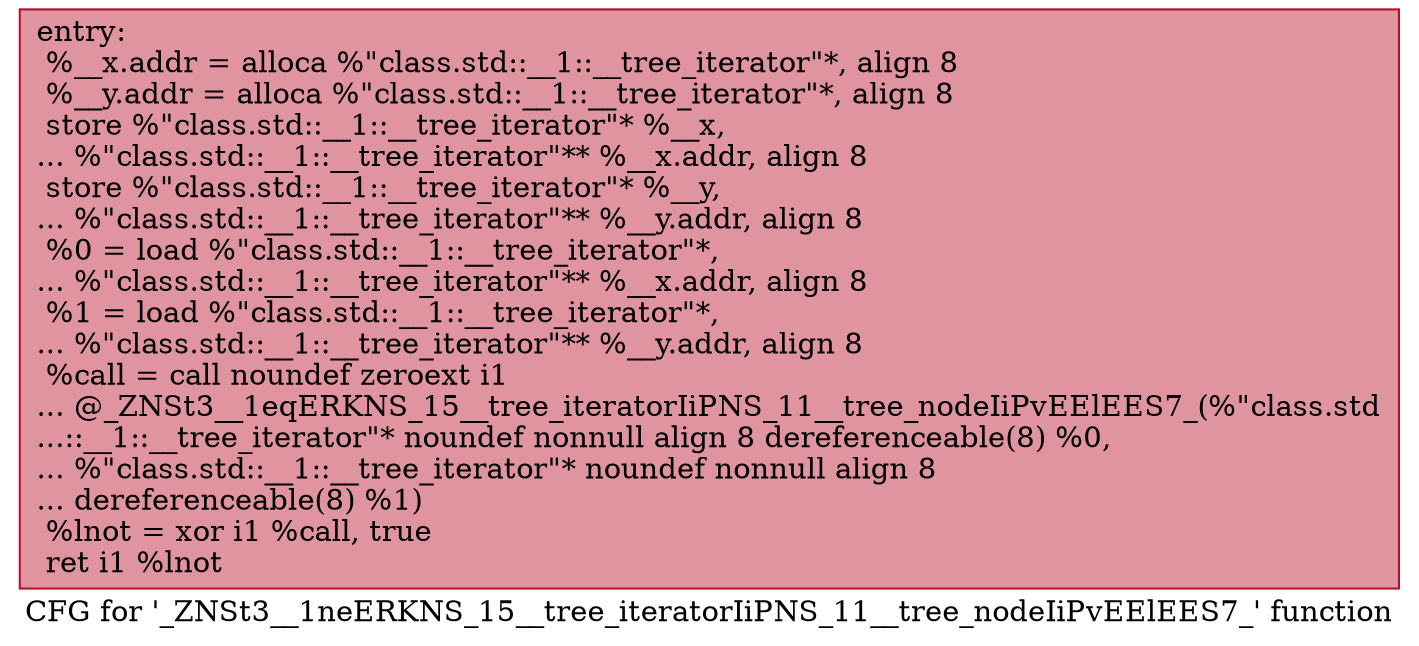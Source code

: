digraph "CFG for '_ZNSt3__1neERKNS_15__tree_iteratorIiPNS_11__tree_nodeIiPvEElEES7_' function" {
	label="CFG for '_ZNSt3__1neERKNS_15__tree_iteratorIiPNS_11__tree_nodeIiPvEElEES7_' function";

	Node0x6000025591c0 [shape=record,color="#b70d28ff", style=filled, fillcolor="#b70d2870",label="{entry:\l  %__x.addr = alloca %\"class.std::__1::__tree_iterator\"*, align 8\l  %__y.addr = alloca %\"class.std::__1::__tree_iterator\"*, align 8\l  store %\"class.std::__1::__tree_iterator\"* %__x,\l... %\"class.std::__1::__tree_iterator\"** %__x.addr, align 8\l  store %\"class.std::__1::__tree_iterator\"* %__y,\l... %\"class.std::__1::__tree_iterator\"** %__y.addr, align 8\l  %0 = load %\"class.std::__1::__tree_iterator\"*,\l... %\"class.std::__1::__tree_iterator\"** %__x.addr, align 8\l  %1 = load %\"class.std::__1::__tree_iterator\"*,\l... %\"class.std::__1::__tree_iterator\"** %__y.addr, align 8\l  %call = call noundef zeroext i1\l... @_ZNSt3__1eqERKNS_15__tree_iteratorIiPNS_11__tree_nodeIiPvEElEES7_(%\"class.std\l...::__1::__tree_iterator\"* noundef nonnull align 8 dereferenceable(8) %0,\l... %\"class.std::__1::__tree_iterator\"* noundef nonnull align 8\l... dereferenceable(8) %1)\l  %lnot = xor i1 %call, true\l  ret i1 %lnot\l}"];
}
